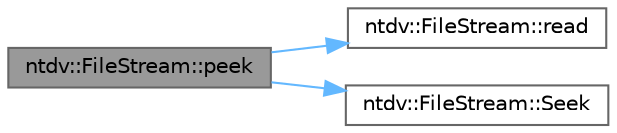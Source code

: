 digraph "ntdv::FileStream::peek"
{
 // LATEX_PDF_SIZE
  bgcolor="transparent";
  edge [fontname=Helvetica,fontsize=10,labelfontname=Helvetica,labelfontsize=10];
  node [fontname=Helvetica,fontsize=10,shape=box,height=0.2,width=0.4];
  rankdir="LR";
  Node1 [id="Node000001",label="ntdv::FileStream::peek",height=0.2,width=0.4,color="gray40", fillcolor="grey60", style="filled", fontcolor="black",tooltip=" "];
  Node1 -> Node2 [id="edge1_Node000001_Node000002",color="steelblue1",style="solid",tooltip=" "];
  Node2 [id="Node000002",label="ntdv::FileStream::read",height=0.2,width=0.4,color="grey40", fillcolor="white", style="filled",URL="$classntdv_1_1_file_stream.html#a7afeab093dec8d6245eb3fb9132b4e1c",tooltip=" "];
  Node1 -> Node3 [id="edge2_Node000001_Node000003",color="steelblue1",style="solid",tooltip=" "];
  Node3 [id="Node000003",label="ntdv::FileStream::Seek",height=0.2,width=0.4,color="grey40", fillcolor="white", style="filled",URL="$classntdv_1_1_file_stream.html#ae897501e74b3edd2d0158201582f3521",tooltip=" "];
}
